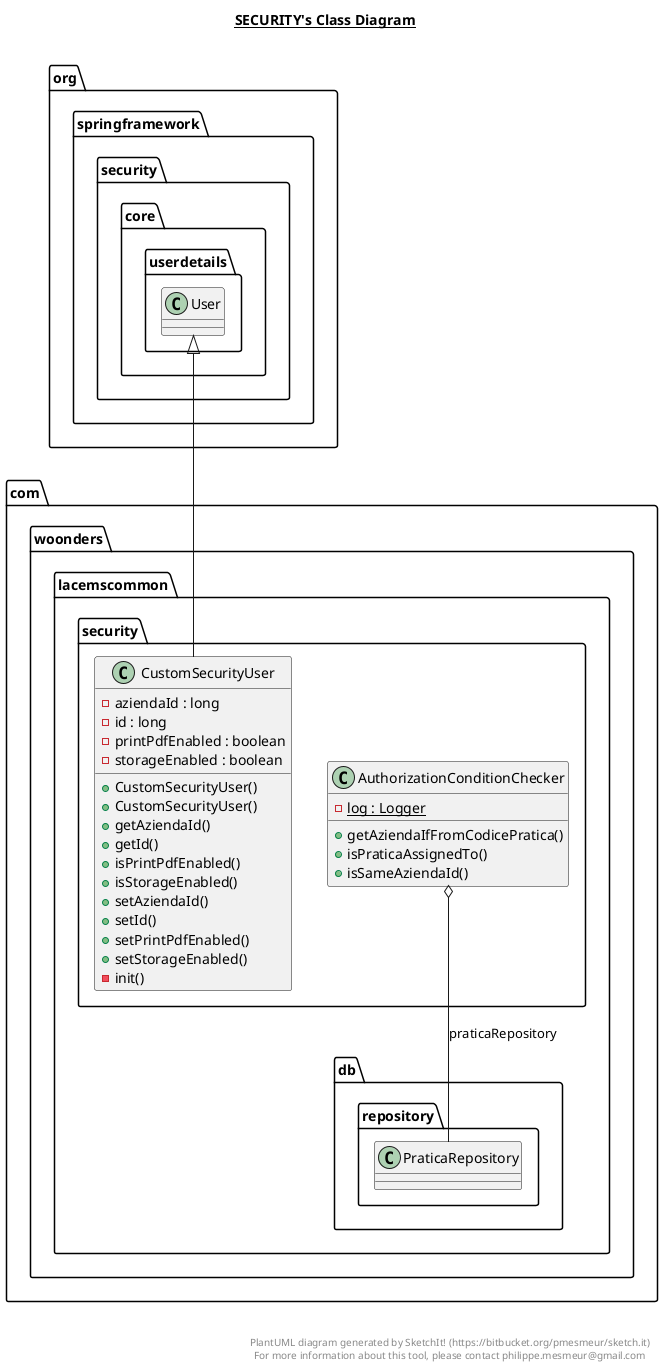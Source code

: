 @startuml

title __SECURITY's Class Diagram__\n

  namespace com.woonders.lacemscommon {
    namespace security {
      class com.woonders.lacemscommon.security.AuthorizationConditionChecker {
          {static} - log : Logger
          + getAziendaIfFromCodicePratica()
          + isPraticaAssignedTo()
          + isSameAziendaId()
      }
    }
  }
  

  namespace com.woonders.lacemscommon {
    namespace security {
      class com.woonders.lacemscommon.security.CustomSecurityUser {
          - aziendaId : long
          - id : long
          - printPdfEnabled : boolean
          - storageEnabled : boolean
          + CustomSecurityUser()
          + CustomSecurityUser()
          + getAziendaId()
          + getId()
          + isPrintPdfEnabled()
          + isStorageEnabled()
          + setAziendaId()
          + setId()
          + setPrintPdfEnabled()
          + setStorageEnabled()
          - init()
      }
    }
  }
  

  com.woonders.lacemscommon.security.AuthorizationConditionChecker o-- com.woonders.lacemscommon.db.repository.PraticaRepository : praticaRepository
  com.woonders.lacemscommon.security.CustomSecurityUser -up-|> org.springframework.security.core.userdetails.User


right footer


PlantUML diagram generated by SketchIt! (https://bitbucket.org/pmesmeur/sketch.it)
For more information about this tool, please contact philippe.mesmeur@gmail.com
endfooter

@enduml

